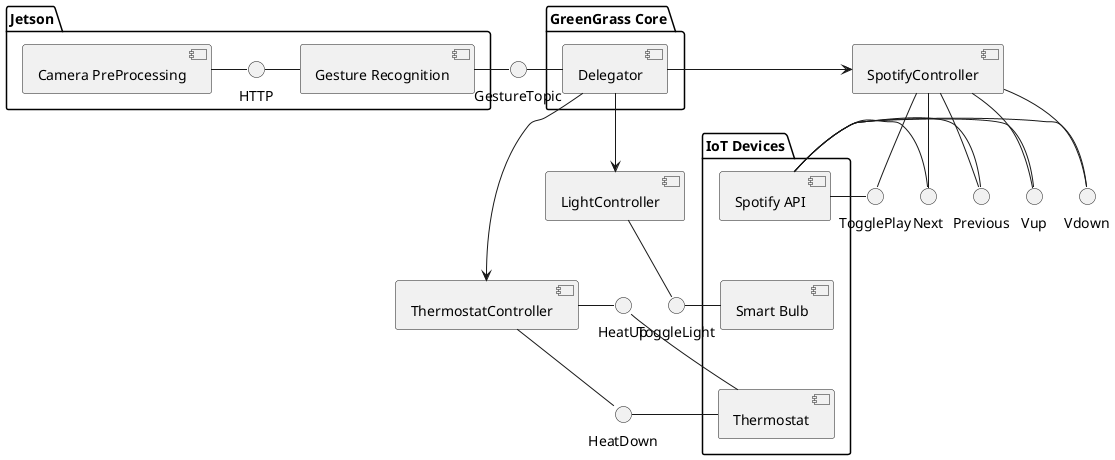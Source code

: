@startuml

package "Jetson" {
      [Camera PreProcessing] - HTTP
      HTTP - [Gesture Recognition]
}

[Gesture Recognition] - GestureTopic

package "GreenGrass Core" {
    GestureTopic - [Delegator]
}

[Delegator] -> [SpotifyController]
[Delegator] -> [LightController]
[Delegator] -> [ThermostatController]

'TogglePlay -[hidden]- Next
'Next -[hidden]- Previous
'Previous -[hidden]- Vup
'Vup -[hidden]- Vdown

[SpotifyController] - TogglePlay
[SpotifyController] - Next
[SpotifyController] - Previous
[SpotifyController] - Vup
[SpotifyController] - Vdown

[LightController] - ToggleLight

HeatUp -[hidden]- HeatDown
[ThermostatController] - HeatUp
[ThermostatController] - HeatDown

[SpotifyController] -[hidden]- [LightController]
[LightController] -[hidden]- [ThermostatController]

package "IoT Devices" {
    [Spotify API] -[hidden]- [Smart Bulb]
    [Smart Bulb] -[hidden]- [Thermostat]

    TogglePlay  - [Spotify API]
    Next        - [Spotify API]
    Previous    - [Spotify API]
    Vup         - [Spotify API]
    Vdown       - [Spotify API]

    ToggleLight - [Smart Bulb]

    HeatUp      - [Thermostat]
    HeatDown    - [Thermostat]
}

@enduml